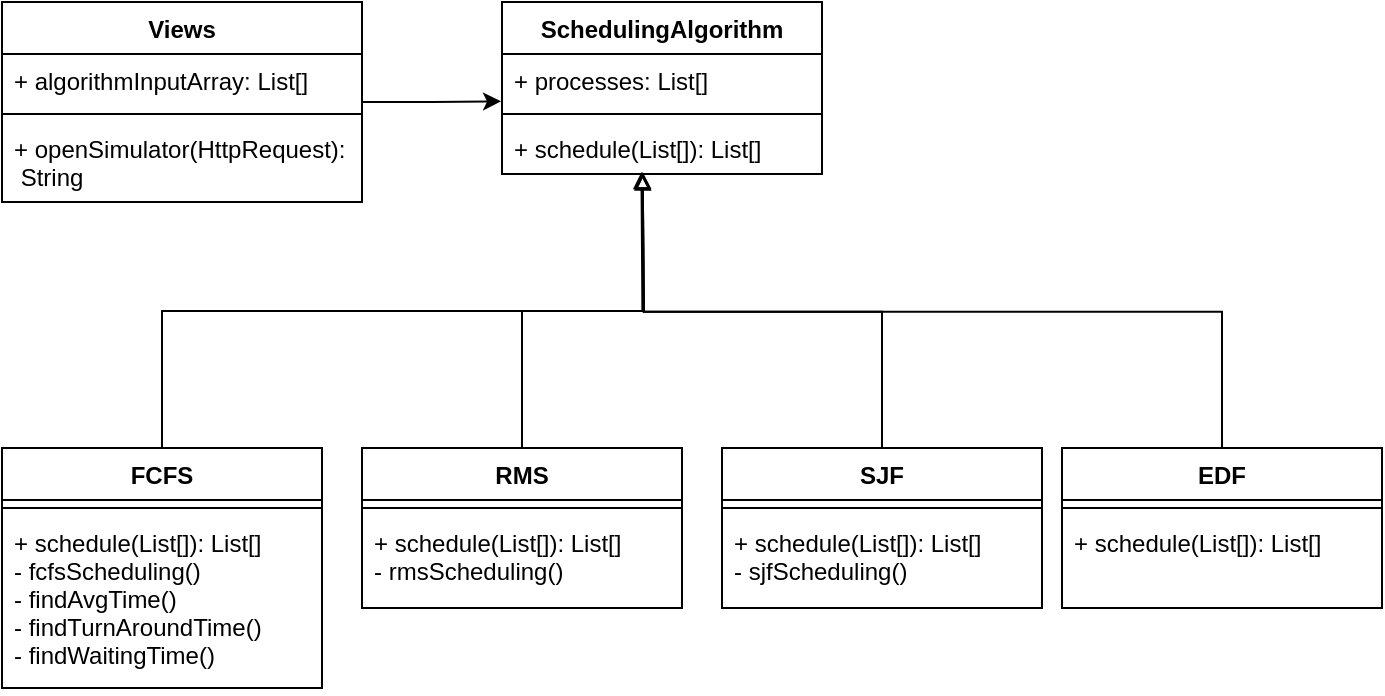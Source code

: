 <mxfile version="13.6.4" type="device"><diagram id="bVstXt1N25JBCt636k3U" name="Page-1"><mxGraphModel dx="988" dy="637" grid="1" gridSize="10" guides="1" tooltips="1" connect="1" arrows="1" fold="1" page="1" pageScale="1" pageWidth="850" pageHeight="1100" math="0" shadow="0"><root><mxCell id="0"/><mxCell id="1" parent="0"/><mxCell id="CWvp85s45FNCYu9gk-vI-22" style="edgeStyle=orthogonalEdgeStyle;rounded=0;orthogonalLoop=1;jettySize=auto;html=1;entryX=0.471;entryY=0.999;entryDx=0;entryDy=0;entryPerimeter=0;endArrow=block;endFill=0;" parent="1" source="CWvp85s45FNCYu9gk-vI-1" edge="1"><mxGeometry relative="1" as="geometry"><mxPoint x="340.36" y="171.974" as="targetPoint"/></mxGeometry></mxCell><mxCell id="CWvp85s45FNCYu9gk-vI-23" style="edgeStyle=orthogonalEdgeStyle;rounded=0;orthogonalLoop=1;jettySize=auto;html=1;entryX=0.471;entryY=1.025;entryDx=0;entryDy=0;entryPerimeter=0;endArrow=block;endFill=0;exitX=0.5;exitY=0;exitDx=0;exitDy=0;" parent="1" source="CWvp85s45FNCYu9gk-vI-9" edge="1"><mxGeometry relative="1" as="geometry"><mxPoint x="340.36" y="172.65" as="targetPoint"/></mxGeometry></mxCell><mxCell id="CWvp85s45FNCYu9gk-vI-21" style="edgeStyle=orthogonalEdgeStyle;rounded=0;orthogonalLoop=1;jettySize=auto;html=1;entryX=0.467;entryY=0.999;entryDx=0;entryDy=0;entryPerimeter=0;endArrow=block;endFill=0;exitX=0.5;exitY=0;exitDx=0;exitDy=0;" parent="1" source="CWvp85s45FNCYu9gk-vI-12" edge="1"><mxGeometry relative="1" as="geometry"><mxPoint x="339.72" y="171.974" as="targetPoint"/></mxGeometry></mxCell><mxCell id="CWvp85s45FNCYu9gk-vI-24" style="edgeStyle=orthogonalEdgeStyle;rounded=0;orthogonalLoop=1;jettySize=auto;html=1;entryX=0.471;entryY=1.025;entryDx=0;entryDy=0;entryPerimeter=0;endArrow=block;endFill=0;exitX=0.5;exitY=0;exitDx=0;exitDy=0;" parent="1" source="CWvp85s45FNCYu9gk-vI-15" edge="1"><mxGeometry relative="1" as="geometry"><mxPoint x="340.36" y="172.65" as="targetPoint"/></mxGeometry></mxCell><mxCell id="CWvp85s45FNCYu9gk-vI-12" value="FCFS" style="swimlane;fontStyle=1;align=center;verticalAlign=top;childLayout=stackLayout;horizontal=1;startSize=26;horizontalStack=0;resizeParent=1;resizeParentMax=0;resizeLast=0;collapsible=1;marginBottom=0;" parent="1" vertex="1"><mxGeometry x="20" y="310" width="160" height="120" as="geometry"/></mxCell><mxCell id="CWvp85s45FNCYu9gk-vI-13" value="" style="line;strokeWidth=1;fillColor=none;align=left;verticalAlign=middle;spacingTop=-1;spacingLeft=3;spacingRight=3;rotatable=0;labelPosition=right;points=[];portConstraint=eastwest;" parent="CWvp85s45FNCYu9gk-vI-12" vertex="1"><mxGeometry y="26" width="160" height="8" as="geometry"/></mxCell><mxCell id="CWvp85s45FNCYu9gk-vI-14" value="+ schedule(List[]): List[]&#10;- fcfsScheduling()&#10;- findAvgTime()&#10;- findTurnAroundTime()&#10;- findWaitingTime()" style="text;strokeColor=none;fillColor=none;align=left;verticalAlign=top;spacingLeft=4;spacingRight=4;overflow=hidden;rotatable=0;points=[[0,0.5],[1,0.5]];portConstraint=eastwest;" parent="CWvp85s45FNCYu9gk-vI-12" vertex="1"><mxGeometry y="34" width="160" height="86" as="geometry"/></mxCell><mxCell id="CWvp85s45FNCYu9gk-vI-1" value="RMS" style="swimlane;fontStyle=1;align=center;verticalAlign=top;childLayout=stackLayout;horizontal=1;startSize=26;horizontalStack=0;resizeParent=1;resizeParentMax=0;resizeLast=0;collapsible=1;marginBottom=0;" parent="1" vertex="1"><mxGeometry x="200" y="310" width="160" height="80" as="geometry"/></mxCell><mxCell id="CWvp85s45FNCYu9gk-vI-3" value="" style="line;strokeWidth=1;fillColor=none;align=left;verticalAlign=middle;spacingTop=-1;spacingLeft=3;spacingRight=3;rotatable=0;labelPosition=right;points=[];portConstraint=eastwest;" parent="CWvp85s45FNCYu9gk-vI-1" vertex="1"><mxGeometry y="26" width="160" height="8" as="geometry"/></mxCell><mxCell id="CWvp85s45FNCYu9gk-vI-4" value="+ schedule(List[]): List[]&#10;- rmsScheduling()" style="text;strokeColor=none;fillColor=none;align=left;verticalAlign=top;spacingLeft=4;spacingRight=4;overflow=hidden;rotatable=0;points=[[0,0.5],[1,0.5]];portConstraint=eastwest;" parent="CWvp85s45FNCYu9gk-vI-1" vertex="1"><mxGeometry y="34" width="160" height="46" as="geometry"/></mxCell><mxCell id="CWvp85s45FNCYu9gk-vI-9" value="SJF" style="swimlane;fontStyle=1;align=center;verticalAlign=top;childLayout=stackLayout;horizontal=1;startSize=26;horizontalStack=0;resizeParent=1;resizeParentMax=0;resizeLast=0;collapsible=1;marginBottom=0;" parent="1" vertex="1"><mxGeometry x="380" y="310" width="160" height="80" as="geometry"/></mxCell><mxCell id="CWvp85s45FNCYu9gk-vI-10" value="" style="line;strokeWidth=1;fillColor=none;align=left;verticalAlign=middle;spacingTop=-1;spacingLeft=3;spacingRight=3;rotatable=0;labelPosition=right;points=[];portConstraint=eastwest;" parent="CWvp85s45FNCYu9gk-vI-9" vertex="1"><mxGeometry y="26" width="160" height="8" as="geometry"/></mxCell><mxCell id="CWvp85s45FNCYu9gk-vI-11" value="+ schedule(List[]): List[]&#10;- sjfScheduling()" style="text;strokeColor=none;fillColor=none;align=left;verticalAlign=top;spacingLeft=4;spacingRight=4;overflow=hidden;rotatable=0;points=[[0,0.5],[1,0.5]];portConstraint=eastwest;" parent="CWvp85s45FNCYu9gk-vI-9" vertex="1"><mxGeometry y="34" width="160" height="46" as="geometry"/></mxCell><mxCell id="CWvp85s45FNCYu9gk-vI-15" value="EDF" style="swimlane;fontStyle=1;align=center;verticalAlign=top;childLayout=stackLayout;horizontal=1;startSize=26;horizontalStack=0;resizeParent=1;resizeParentMax=0;resizeLast=0;collapsible=1;marginBottom=0;" parent="1" vertex="1"><mxGeometry x="550" y="310" width="160" height="80" as="geometry"/></mxCell><mxCell id="CWvp85s45FNCYu9gk-vI-16" value="" style="line;strokeWidth=1;fillColor=none;align=left;verticalAlign=middle;spacingTop=-1;spacingLeft=3;spacingRight=3;rotatable=0;labelPosition=right;points=[];portConstraint=eastwest;" parent="CWvp85s45FNCYu9gk-vI-15" vertex="1"><mxGeometry y="26" width="160" height="8" as="geometry"/></mxCell><mxCell id="CWvp85s45FNCYu9gk-vI-17" value="+ schedule(List[]): List[]" style="text;strokeColor=none;fillColor=none;align=left;verticalAlign=top;spacingLeft=4;spacingRight=4;overflow=hidden;rotatable=0;points=[[0,0.5],[1,0.5]];portConstraint=eastwest;" parent="CWvp85s45FNCYu9gk-vI-15" vertex="1"><mxGeometry y="34" width="160" height="46" as="geometry"/></mxCell><mxCell id="hPiD8cgjl0MgPtEaaPk4-10" style="edgeStyle=orthogonalEdgeStyle;rounded=0;orthogonalLoop=1;jettySize=auto;html=1;entryX=-0.003;entryY=0.91;entryDx=0;entryDy=0;entryPerimeter=0;" edge="1" parent="1" source="CWvp85s45FNCYu9gk-vI-25" target="hPiD8cgjl0MgPtEaaPk4-7"><mxGeometry relative="1" as="geometry"/></mxCell><mxCell id="hPiD8cgjl0MgPtEaaPk4-6" value="SchedulingAlgorithm" style="swimlane;fontStyle=1;align=center;verticalAlign=top;childLayout=stackLayout;horizontal=1;startSize=26;horizontalStack=0;resizeParent=1;resizeParentMax=0;resizeLast=0;collapsible=1;marginBottom=0;" vertex="1" parent="1"><mxGeometry x="270" y="87" width="160" height="86" as="geometry"/></mxCell><mxCell id="hPiD8cgjl0MgPtEaaPk4-7" value="+ processes: List[]" style="text;strokeColor=none;fillColor=none;align=left;verticalAlign=top;spacingLeft=4;spacingRight=4;overflow=hidden;rotatable=0;points=[[0,0.5],[1,0.5]];portConstraint=eastwest;" vertex="1" parent="hPiD8cgjl0MgPtEaaPk4-6"><mxGeometry y="26" width="160" height="26" as="geometry"/></mxCell><mxCell id="hPiD8cgjl0MgPtEaaPk4-8" value="" style="line;strokeWidth=1;fillColor=none;align=left;verticalAlign=middle;spacingTop=-1;spacingLeft=3;spacingRight=3;rotatable=0;labelPosition=right;points=[];portConstraint=eastwest;" vertex="1" parent="hPiD8cgjl0MgPtEaaPk4-6"><mxGeometry y="52" width="160" height="8" as="geometry"/></mxCell><mxCell id="hPiD8cgjl0MgPtEaaPk4-9" value="+ schedule(List[]): List[]" style="text;strokeColor=none;fillColor=none;align=left;verticalAlign=top;spacingLeft=4;spacingRight=4;overflow=hidden;rotatable=0;points=[[0,0.5],[1,0.5]];portConstraint=eastwest;" vertex="1" parent="hPiD8cgjl0MgPtEaaPk4-6"><mxGeometry y="60" width="160" height="26" as="geometry"/></mxCell><mxCell id="CWvp85s45FNCYu9gk-vI-25" value="Views" style="swimlane;fontStyle=1;align=center;verticalAlign=top;childLayout=stackLayout;horizontal=1;startSize=26;horizontalStack=0;resizeParent=1;resizeParentMax=0;resizeLast=0;collapsible=1;marginBottom=0;" parent="1" vertex="1"><mxGeometry x="20" y="87" width="180" height="100" as="geometry"/></mxCell><mxCell id="CWvp85s45FNCYu9gk-vI-26" value="+ algorithmInputArray: List[]" style="text;strokeColor=none;fillColor=none;align=left;verticalAlign=top;spacingLeft=4;spacingRight=4;overflow=hidden;rotatable=0;points=[[0,0.5],[1,0.5]];portConstraint=eastwest;" parent="CWvp85s45FNCYu9gk-vI-25" vertex="1"><mxGeometry y="26" width="180" height="26" as="geometry"/></mxCell><mxCell id="CWvp85s45FNCYu9gk-vI-27" value="" style="line;strokeWidth=1;fillColor=none;align=left;verticalAlign=middle;spacingTop=-1;spacingLeft=3;spacingRight=3;rotatable=0;labelPosition=right;points=[];portConstraint=eastwest;" parent="CWvp85s45FNCYu9gk-vI-25" vertex="1"><mxGeometry y="52" width="180" height="8" as="geometry"/></mxCell><mxCell id="CWvp85s45FNCYu9gk-vI-28" value="+ openSimulator(HttpRequest):&#10; String" style="text;strokeColor=none;fillColor=none;align=left;verticalAlign=top;spacingLeft=4;spacingRight=4;overflow=hidden;rotatable=0;points=[[0,0.5],[1,0.5]];portConstraint=eastwest;" parent="CWvp85s45FNCYu9gk-vI-25" vertex="1"><mxGeometry y="60" width="180" height="40" as="geometry"/></mxCell></root></mxGraphModel></diagram></mxfile>
